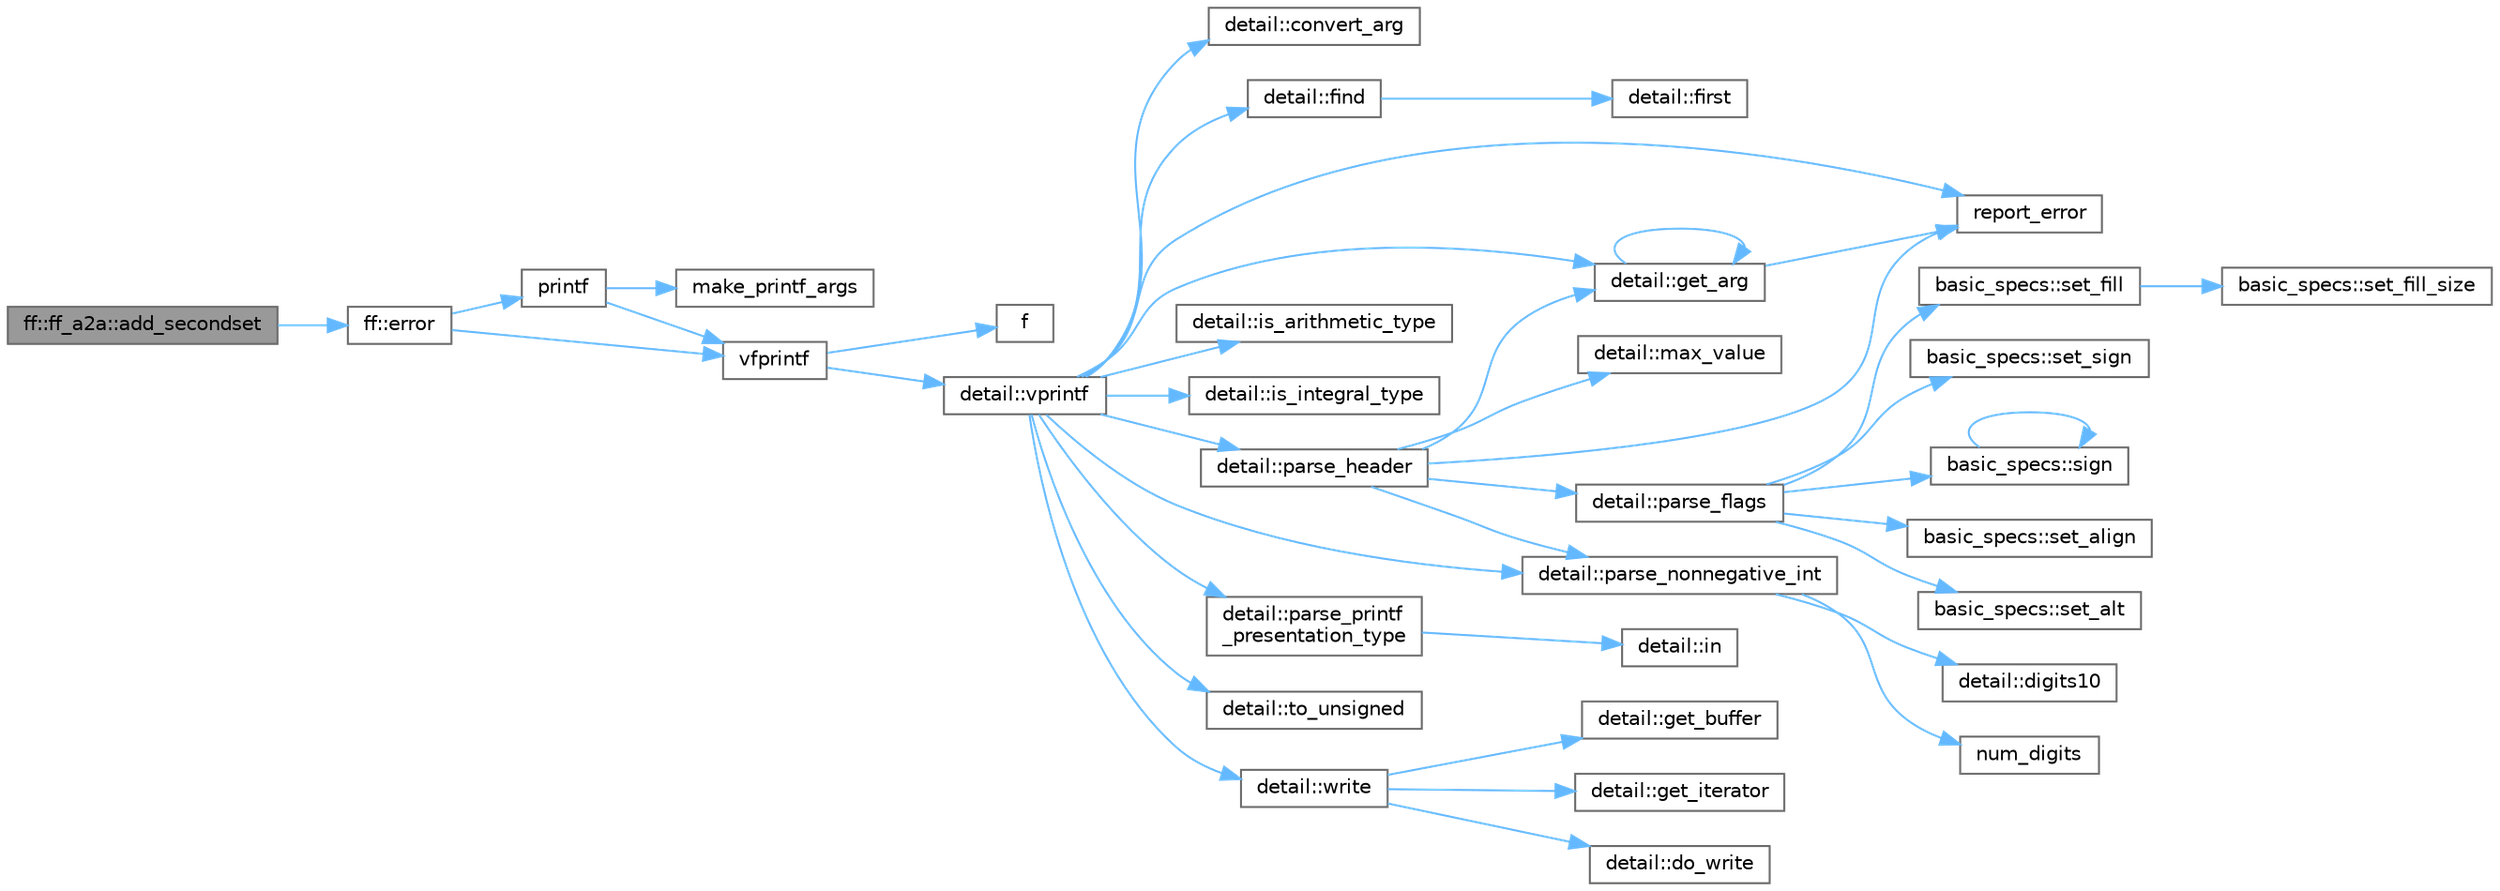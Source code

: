 digraph "ff::ff_a2a::add_secondset"
{
 // LATEX_PDF_SIZE
  bgcolor="transparent";
  edge [fontname=Helvetica,fontsize=10,labelfontname=Helvetica,labelfontsize=10];
  node [fontname=Helvetica,fontsize=10,shape=box,height=0.2,width=0.4];
  rankdir="LR";
  Node1 [id="Node000001",label="ff::ff_a2a::add_secondset",height=0.2,width=0.4,color="gray40", fillcolor="grey60", style="filled", fontcolor="black",tooltip=" "];
  Node1 -> Node2 [id="edge40_Node000001_Node000002",color="steelblue1",style="solid",tooltip=" "];
  Node2 [id="Node000002",label="ff::error",height=0.2,width=0.4,color="grey40", fillcolor="white", style="filled",URL="$namespaceff.html#a27d926d29b55e019eba5b70672301d82",tooltip=" "];
  Node2 -> Node3 [id="edge41_Node000002_Node000003",color="steelblue1",style="solid",tooltip=" "];
  Node3 [id="Node000003",label="printf",height=0.2,width=0.4,color="grey40", fillcolor="white", style="filled",URL="$printf_8h.html#aee3ed3a831f25f07e7be3919fff2203a",tooltip=" "];
  Node3 -> Node4 [id="edge42_Node000003_Node000004",color="steelblue1",style="solid",tooltip=" "];
  Node4 [id="Node000004",label="make_printf_args",height=0.2,width=0.4,color="grey40", fillcolor="white", style="filled",URL="$printf_8h.html#a27dcc0efcda04388971dbea3c875f122",tooltip=" "];
  Node3 -> Node5 [id="edge43_Node000003_Node000005",color="steelblue1",style="solid",tooltip=" "];
  Node5 [id="Node000005",label="vfprintf",height=0.2,width=0.4,color="grey40", fillcolor="white", style="filled",URL="$printf_8h.html#abb30aad964fc771fb52cf3ad88649df2",tooltip=" "];
  Node5 -> Node6 [id="edge44_Node000005_Node000006",color="steelblue1",style="solid",tooltip=" "];
  Node6 [id="Node000006",label="f",height=0.2,width=0.4,color="grey40", fillcolor="white", style="filled",URL="$cxx11__tensor__map_8cpp.html#a7f507fea02198f6cb81c86640c7b1a4e",tooltip=" "];
  Node5 -> Node7 [id="edge45_Node000005_Node000007",color="steelblue1",style="solid",tooltip=" "];
  Node7 [id="Node000007",label="detail::vprintf",height=0.2,width=0.4,color="grey40", fillcolor="white", style="filled",URL="$namespacedetail.html#a1c8c2218e4c822aa8f743fb9c573717f",tooltip=" "];
  Node7 -> Node8 [id="edge46_Node000007_Node000008",color="steelblue1",style="solid",tooltip=" "];
  Node8 [id="Node000008",label="detail::convert_arg",height=0.2,width=0.4,color="grey40", fillcolor="white", style="filled",URL="$namespacedetail.html#a03c11572c9a664266d6925f327dec7f3",tooltip=" "];
  Node7 -> Node9 [id="edge47_Node000007_Node000009",color="steelblue1",style="solid",tooltip=" "];
  Node9 [id="Node000009",label="detail::find",height=0.2,width=0.4,color="grey40", fillcolor="white", style="filled",URL="$namespacedetail.html#a6b71952fab3dc32f3edb2c3e9811d8d9",tooltip=" "];
  Node9 -> Node10 [id="edge48_Node000009_Node000010",color="steelblue1",style="solid",tooltip=" "];
  Node10 [id="Node000010",label="detail::first",height=0.2,width=0.4,color="grey40", fillcolor="white", style="filled",URL="$namespacedetail.html#a02319a3deb124802b88b61f85987df5e",tooltip=" "];
  Node7 -> Node11 [id="edge49_Node000007_Node000011",color="steelblue1",style="solid",tooltip=" "];
  Node11 [id="Node000011",label="detail::get_arg",height=0.2,width=0.4,color="grey40", fillcolor="white", style="filled",URL="$namespacedetail.html#a342ef250e45bd09b2ef666b6fae1c355",tooltip=" "];
  Node11 -> Node11 [id="edge50_Node000011_Node000011",color="steelblue1",style="solid",tooltip=" "];
  Node11 -> Node12 [id="edge51_Node000011_Node000012",color="steelblue1",style="solid",tooltip=" "];
  Node12 [id="Node000012",label="report_error",height=0.2,width=0.4,color="grey40", fillcolor="white", style="filled",URL="$format-inl_8h.html#a5555893692b00b61b3886349332fd01f",tooltip=" "];
  Node7 -> Node13 [id="edge52_Node000007_Node000013",color="steelblue1",style="solid",tooltip=" "];
  Node13 [id="Node000013",label="detail::is_arithmetic_type",height=0.2,width=0.4,color="grey40", fillcolor="white", style="filled",URL="$namespacedetail.html#a802c50a56a3495fdab6020b375ba1389",tooltip=" "];
  Node7 -> Node14 [id="edge53_Node000007_Node000014",color="steelblue1",style="solid",tooltip=" "];
  Node14 [id="Node000014",label="detail::is_integral_type",height=0.2,width=0.4,color="grey40", fillcolor="white", style="filled",URL="$namespacedetail.html#a2a60f8d1bee41b803f43fc42b707b5d1",tooltip=" "];
  Node7 -> Node15 [id="edge54_Node000007_Node000015",color="steelblue1",style="solid",tooltip=" "];
  Node15 [id="Node000015",label="detail::parse_header",height=0.2,width=0.4,color="grey40", fillcolor="white", style="filled",URL="$namespacedetail.html#afc9d93e58b8edb8077f8bc8eee7f4035",tooltip=" "];
  Node15 -> Node11 [id="edge55_Node000015_Node000011",color="steelblue1",style="solid",tooltip=" "];
  Node15 -> Node16 [id="edge56_Node000015_Node000016",color="steelblue1",style="solid",tooltip=" "];
  Node16 [id="Node000016",label="detail::max_value",height=0.2,width=0.4,color="grey40", fillcolor="white", style="filled",URL="$namespacedetail.html#a45c2130c44ebe54179eafcee3cda2bfb",tooltip=" "];
  Node15 -> Node17 [id="edge57_Node000015_Node000017",color="steelblue1",style="solid",tooltip=" "];
  Node17 [id="Node000017",label="detail::parse_flags",height=0.2,width=0.4,color="grey40", fillcolor="white", style="filled",URL="$namespacedetail.html#a4213daed116a37e1767881da51238261",tooltip=" "];
  Node17 -> Node18 [id="edge58_Node000017_Node000018",color="steelblue1",style="solid",tooltip=" "];
  Node18 [id="Node000018",label="basic_specs::set_align",height=0.2,width=0.4,color="grey40", fillcolor="white", style="filled",URL="$classbasic__specs.html#ad73b6f854341aaabc744bf54e6ea6af6",tooltip=" "];
  Node17 -> Node19 [id="edge59_Node000017_Node000019",color="steelblue1",style="solid",tooltip=" "];
  Node19 [id="Node000019",label="basic_specs::set_alt",height=0.2,width=0.4,color="grey40", fillcolor="white", style="filled",URL="$classbasic__specs.html#a5f10314706a8a3d579f882f30d283b61",tooltip=" "];
  Node17 -> Node20 [id="edge60_Node000017_Node000020",color="steelblue1",style="solid",tooltip=" "];
  Node20 [id="Node000020",label="basic_specs::set_fill",height=0.2,width=0.4,color="grey40", fillcolor="white", style="filled",URL="$classbasic__specs.html#a1600987fb39fed5dfdac21b218061a9e",tooltip=" "];
  Node20 -> Node21 [id="edge61_Node000020_Node000021",color="steelblue1",style="solid",tooltip=" "];
  Node21 [id="Node000021",label="basic_specs::set_fill_size",height=0.2,width=0.4,color="grey40", fillcolor="white", style="filled",URL="$classbasic__specs.html#a4b36db5ad1e38169bd6653635d5e69cd",tooltip=" "];
  Node17 -> Node22 [id="edge62_Node000017_Node000022",color="steelblue1",style="solid",tooltip=" "];
  Node22 [id="Node000022",label="basic_specs::set_sign",height=0.2,width=0.4,color="grey40", fillcolor="white", style="filled",URL="$classbasic__specs.html#a7020ec66ba6918727e4102567c5c731a",tooltip=" "];
  Node17 -> Node23 [id="edge63_Node000017_Node000023",color="steelblue1",style="solid",tooltip=" "];
  Node23 [id="Node000023",label="basic_specs::sign",height=0.2,width=0.4,color="grey40", fillcolor="white", style="filled",URL="$classbasic__specs.html#a380e6ff33a8ae05e3ef479bf95696ad2",tooltip=" "];
  Node23 -> Node23 [id="edge64_Node000023_Node000023",color="steelblue1",style="solid",tooltip=" "];
  Node15 -> Node24 [id="edge65_Node000015_Node000024",color="steelblue1",style="solid",tooltip=" "];
  Node24 [id="Node000024",label="detail::parse_nonnegative_int",height=0.2,width=0.4,color="grey40", fillcolor="white", style="filled",URL="$namespacedetail.html#a338caba782225e115a9902d4d0835f5f",tooltip=" "];
  Node24 -> Node25 [id="edge66_Node000024_Node000025",color="steelblue1",style="solid",tooltip=" "];
  Node25 [id="Node000025",label="detail::digits10",height=0.2,width=0.4,color="grey40", fillcolor="white", style="filled",URL="$namespacedetail.html#a3a043db05db2d07deb2d98ba2d04b4eb",tooltip=" "];
  Node24 -> Node26 [id="edge67_Node000024_Node000026",color="steelblue1",style="solid",tooltip=" "];
  Node26 [id="Node000026",label="num_digits",height=0.2,width=0.4,color="grey40", fillcolor="white", style="filled",URL="$_sequence_8c.html#aa16e8c03d098498ad9c8839cf2c48044",tooltip=" "];
  Node15 -> Node12 [id="edge68_Node000015_Node000012",color="steelblue1",style="solid",tooltip=" "];
  Node7 -> Node24 [id="edge69_Node000007_Node000024",color="steelblue1",style="solid",tooltip=" "];
  Node7 -> Node27 [id="edge70_Node000007_Node000027",color="steelblue1",style="solid",tooltip=" "];
  Node27 [id="Node000027",label="detail::parse_printf\l_presentation_type",height=0.2,width=0.4,color="grey40", fillcolor="white", style="filled",URL="$namespacedetail.html#aa2cb095169b23e3a66260ad7078f44cc",tooltip=" "];
  Node27 -> Node28 [id="edge71_Node000027_Node000028",color="steelblue1",style="solid",tooltip=" "];
  Node28 [id="Node000028",label="detail::in",height=0.2,width=0.4,color="grey40", fillcolor="white", style="filled",URL="$namespacedetail.html#a52a5e2ed06c229dcf95ea5c46d48d05e",tooltip=" "];
  Node7 -> Node12 [id="edge72_Node000007_Node000012",color="steelblue1",style="solid",tooltip=" "];
  Node7 -> Node29 [id="edge73_Node000007_Node000029",color="steelblue1",style="solid",tooltip=" "];
  Node29 [id="Node000029",label="detail::to_unsigned",height=0.2,width=0.4,color="grey40", fillcolor="white", style="filled",URL="$namespacedetail.html#a4855e668246c731a97484efc329f2aac",tooltip=" "];
  Node7 -> Node30 [id="edge74_Node000007_Node000030",color="steelblue1",style="solid",tooltip=" "];
  Node30 [id="Node000030",label="detail::write",height=0.2,width=0.4,color="grey40", fillcolor="white", style="filled",URL="$namespacedetail.html#a29dacf26eedc9e3575fb57329a5ca0a3",tooltip=" "];
  Node30 -> Node31 [id="edge75_Node000030_Node000031",color="steelblue1",style="solid",tooltip=" "];
  Node31 [id="Node000031",label="detail::do_write",height=0.2,width=0.4,color="grey40", fillcolor="white", style="filled",URL="$namespacedetail.html#a5007cc441bd246a9096070c10d1ea683",tooltip=" "];
  Node30 -> Node32 [id="edge76_Node000030_Node000032",color="steelblue1",style="solid",tooltip=" "];
  Node32 [id="Node000032",label="detail::get_buffer",height=0.2,width=0.4,color="grey40", fillcolor="white", style="filled",URL="$namespacedetail.html#ad803bb19df422bc4c4f92d75c7564437",tooltip=" "];
  Node30 -> Node33 [id="edge77_Node000030_Node000033",color="steelblue1",style="solid",tooltip=" "];
  Node33 [id="Node000033",label="detail::get_iterator",height=0.2,width=0.4,color="grey40", fillcolor="white", style="filled",URL="$namespacedetail.html#a05e3e231207d3f28f83261c2e7ad2fe5",tooltip=" "];
  Node2 -> Node5 [id="edge78_Node000002_Node000005",color="steelblue1",style="solid",tooltip=" "];
}
